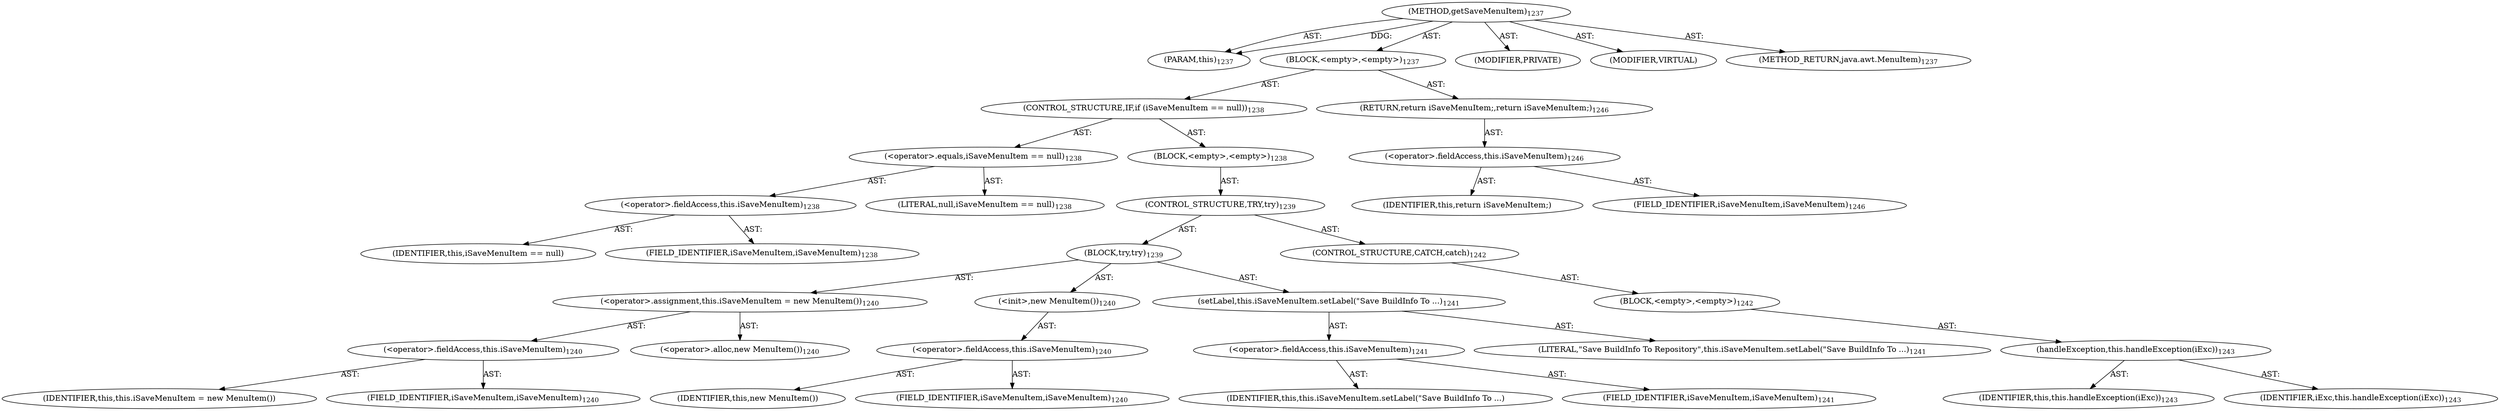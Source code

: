 digraph "getSaveMenuItem" {  
"111669149760" [label = <(METHOD,getSaveMenuItem)<SUB>1237</SUB>> ]
"115964117045" [label = <(PARAM,this)<SUB>1237</SUB>> ]
"25769804005" [label = <(BLOCK,&lt;empty&gt;,&lt;empty&gt;)<SUB>1237</SUB>> ]
"47244640410" [label = <(CONTROL_STRUCTURE,IF,if (iSaveMenuItem == null))<SUB>1238</SUB>> ]
"30064772480" [label = <(&lt;operator&gt;.equals,iSaveMenuItem == null)<SUB>1238</SUB>> ]
"30064772481" [label = <(&lt;operator&gt;.fieldAccess,this.iSaveMenuItem)<SUB>1238</SUB>> ]
"68719477603" [label = <(IDENTIFIER,this,iSaveMenuItem == null)> ]
"55834575360" [label = <(FIELD_IDENTIFIER,iSaveMenuItem,iSaveMenuItem)<SUB>1238</SUB>> ]
"90194313542" [label = <(LITERAL,null,iSaveMenuItem == null)<SUB>1238</SUB>> ]
"25769804006" [label = <(BLOCK,&lt;empty&gt;,&lt;empty&gt;)<SUB>1238</SUB>> ]
"47244640411" [label = <(CONTROL_STRUCTURE,TRY,try)<SUB>1239</SUB>> ]
"25769804007" [label = <(BLOCK,try,try)<SUB>1239</SUB>> ]
"30064772482" [label = <(&lt;operator&gt;.assignment,this.iSaveMenuItem = new MenuItem())<SUB>1240</SUB>> ]
"30064772483" [label = <(&lt;operator&gt;.fieldAccess,this.iSaveMenuItem)<SUB>1240</SUB>> ]
"68719477604" [label = <(IDENTIFIER,this,this.iSaveMenuItem = new MenuItem())> ]
"55834575361" [label = <(FIELD_IDENTIFIER,iSaveMenuItem,iSaveMenuItem)<SUB>1240</SUB>> ]
"30064772484" [label = <(&lt;operator&gt;.alloc,new MenuItem())<SUB>1240</SUB>> ]
"30064772485" [label = <(&lt;init&gt;,new MenuItem())<SUB>1240</SUB>> ]
"30064772486" [label = <(&lt;operator&gt;.fieldAccess,this.iSaveMenuItem)<SUB>1240</SUB>> ]
"68719477605" [label = <(IDENTIFIER,this,new MenuItem())> ]
"55834575362" [label = <(FIELD_IDENTIFIER,iSaveMenuItem,iSaveMenuItem)<SUB>1240</SUB>> ]
"30064772487" [label = <(setLabel,this.iSaveMenuItem.setLabel(&quot;Save BuildInfo To ...)<SUB>1241</SUB>> ]
"30064772488" [label = <(&lt;operator&gt;.fieldAccess,this.iSaveMenuItem)<SUB>1241</SUB>> ]
"68719477606" [label = <(IDENTIFIER,this,this.iSaveMenuItem.setLabel(&quot;Save BuildInfo To ...)> ]
"55834575363" [label = <(FIELD_IDENTIFIER,iSaveMenuItem,iSaveMenuItem)<SUB>1241</SUB>> ]
"90194313543" [label = <(LITERAL,&quot;Save BuildInfo To Repository&quot;,this.iSaveMenuItem.setLabel(&quot;Save BuildInfo To ...)<SUB>1241</SUB>> ]
"47244640412" [label = <(CONTROL_STRUCTURE,CATCH,catch)<SUB>1242</SUB>> ]
"25769804008" [label = <(BLOCK,&lt;empty&gt;,&lt;empty&gt;)<SUB>1242</SUB>> ]
"30064772489" [label = <(handleException,this.handleException(iExc))<SUB>1243</SUB>> ]
"68719476931" [label = <(IDENTIFIER,this,this.handleException(iExc))<SUB>1243</SUB>> ]
"68719477607" [label = <(IDENTIFIER,iExc,this.handleException(iExc))<SUB>1243</SUB>> ]
"146028888100" [label = <(RETURN,return iSaveMenuItem;,return iSaveMenuItem;)<SUB>1246</SUB>> ]
"30064772490" [label = <(&lt;operator&gt;.fieldAccess,this.iSaveMenuItem)<SUB>1246</SUB>> ]
"68719477608" [label = <(IDENTIFIER,this,return iSaveMenuItem;)> ]
"55834575364" [label = <(FIELD_IDENTIFIER,iSaveMenuItem,iSaveMenuItem)<SUB>1246</SUB>> ]
"133143986350" [label = <(MODIFIER,PRIVATE)> ]
"133143986351" [label = <(MODIFIER,VIRTUAL)> ]
"128849018944" [label = <(METHOD_RETURN,java.awt.MenuItem)<SUB>1237</SUB>> ]
  "111669149760" -> "115964117045"  [ label = "AST: "] 
  "111669149760" -> "25769804005"  [ label = "AST: "] 
  "111669149760" -> "133143986350"  [ label = "AST: "] 
  "111669149760" -> "133143986351"  [ label = "AST: "] 
  "111669149760" -> "128849018944"  [ label = "AST: "] 
  "25769804005" -> "47244640410"  [ label = "AST: "] 
  "25769804005" -> "146028888100"  [ label = "AST: "] 
  "47244640410" -> "30064772480"  [ label = "AST: "] 
  "47244640410" -> "25769804006"  [ label = "AST: "] 
  "30064772480" -> "30064772481"  [ label = "AST: "] 
  "30064772480" -> "90194313542"  [ label = "AST: "] 
  "30064772481" -> "68719477603"  [ label = "AST: "] 
  "30064772481" -> "55834575360"  [ label = "AST: "] 
  "25769804006" -> "47244640411"  [ label = "AST: "] 
  "47244640411" -> "25769804007"  [ label = "AST: "] 
  "47244640411" -> "47244640412"  [ label = "AST: "] 
  "25769804007" -> "30064772482"  [ label = "AST: "] 
  "25769804007" -> "30064772485"  [ label = "AST: "] 
  "25769804007" -> "30064772487"  [ label = "AST: "] 
  "30064772482" -> "30064772483"  [ label = "AST: "] 
  "30064772482" -> "30064772484"  [ label = "AST: "] 
  "30064772483" -> "68719477604"  [ label = "AST: "] 
  "30064772483" -> "55834575361"  [ label = "AST: "] 
  "30064772485" -> "30064772486"  [ label = "AST: "] 
  "30064772486" -> "68719477605"  [ label = "AST: "] 
  "30064772486" -> "55834575362"  [ label = "AST: "] 
  "30064772487" -> "30064772488"  [ label = "AST: "] 
  "30064772487" -> "90194313543"  [ label = "AST: "] 
  "30064772488" -> "68719477606"  [ label = "AST: "] 
  "30064772488" -> "55834575363"  [ label = "AST: "] 
  "47244640412" -> "25769804008"  [ label = "AST: "] 
  "25769804008" -> "30064772489"  [ label = "AST: "] 
  "30064772489" -> "68719476931"  [ label = "AST: "] 
  "30064772489" -> "68719477607"  [ label = "AST: "] 
  "146028888100" -> "30064772490"  [ label = "AST: "] 
  "30064772490" -> "68719477608"  [ label = "AST: "] 
  "30064772490" -> "55834575364"  [ label = "AST: "] 
  "111669149760" -> "115964117045"  [ label = "DDG: "] 
}
